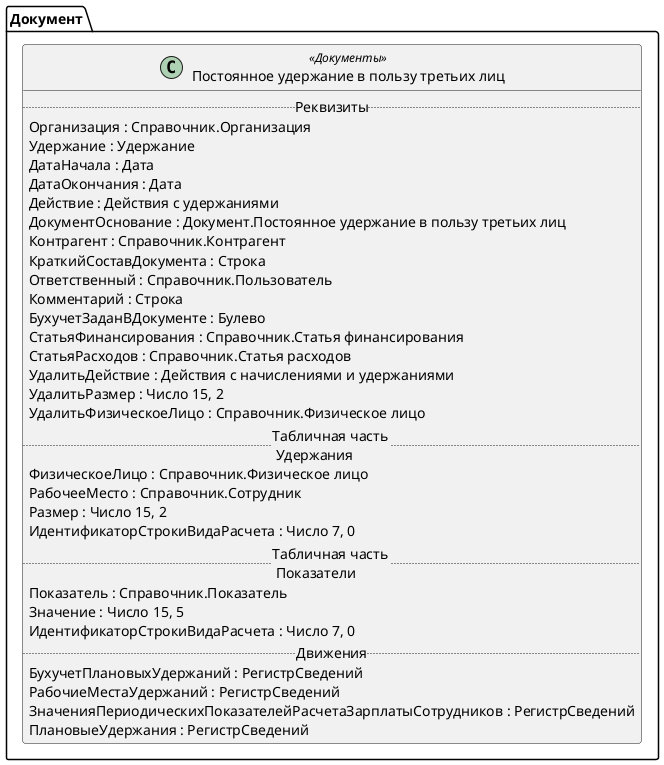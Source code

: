 ﻿@startuml ПостоянноеУдержаниеВПользуТретьихЛиц
'!include templates.wsd
'..\include templates.wsd
class Документ.ПостоянноеУдержаниеВПользуТретьихЛиц as "Постоянное удержание в пользу третьих лиц" <<Документы>>
{
..Реквизиты..
Организация : Справочник.Организация
Удержание : Удержание
ДатаНачала : Дата
ДатаОкончания : Дата
Действие : Действия с удержаниями
ДокументОснование : Документ.Постоянное удержание в пользу третьих лиц
Контрагент : Справочник.Контрагент
КраткийСоставДокумента : Строка
Ответственный : Справочник.Пользователь
Комментарий : Строка
БухучетЗаданВДокументе : Булево
СтатьяФинансирования : Справочник.Статья финансирования
СтатьяРасходов : Справочник.Статья расходов
УдалитьДействие : Действия с начислениями и удержаниями
УдалитьРазмер : Число 15, 2
УдалитьФизическоеЛицо : Справочник.Физическое лицо
..Табличная часть \n Удержания..
ФизическоеЛицо : Справочник.Физическое лицо
РабочееМесто : Справочник.Сотрудник
Размер : Число 15, 2
ИдентификаторСтрокиВидаРасчета : Число 7, 0
..Табличная часть \n Показатели..
Показатель : Справочник.Показатель
Значение : Число 15, 5
ИдентификаторСтрокиВидаРасчета : Число 7, 0
..Движения..
БухучетПлановыхУдержаний : РегистрСведений
РабочиеМестаУдержаний : РегистрСведений
ЗначенияПериодическихПоказателейРасчетаЗарплатыСотрудников : РегистрСведений
ПлановыеУдержания : РегистрСведений
}
@enduml

